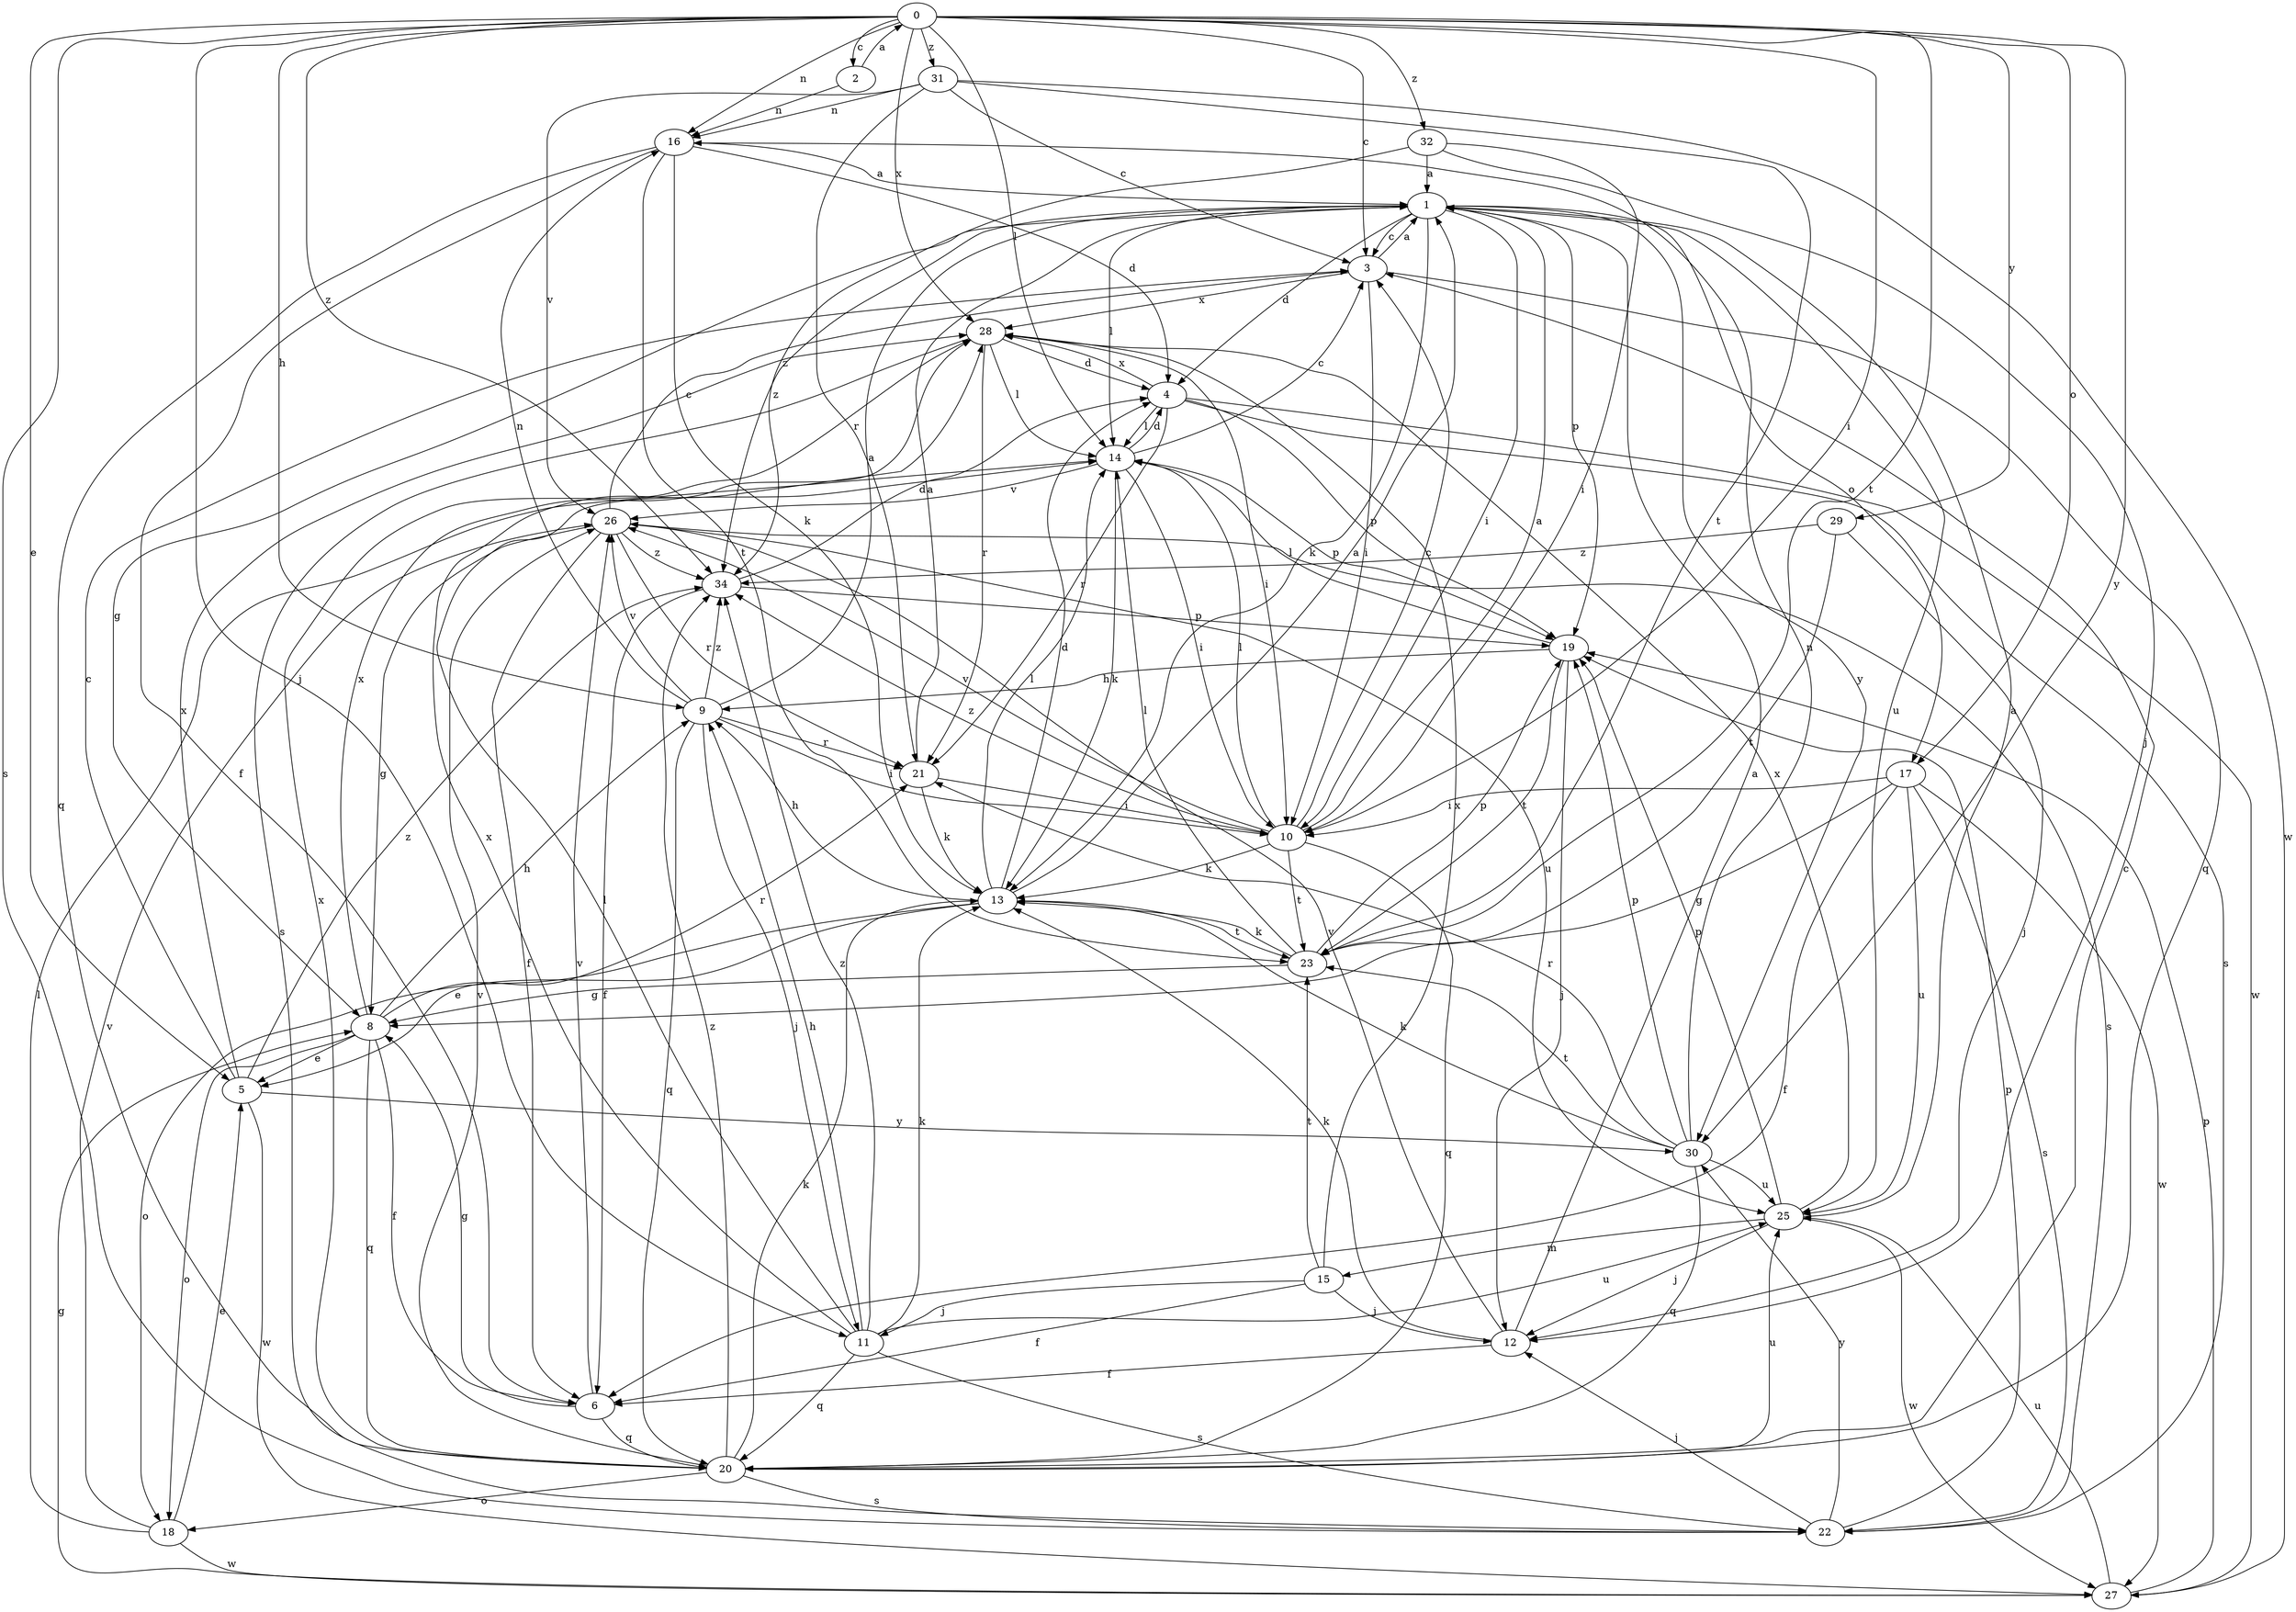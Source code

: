 strict digraph  {
0;
1;
2;
3;
4;
5;
6;
8;
9;
10;
11;
12;
13;
14;
15;
16;
17;
18;
19;
20;
21;
22;
23;
25;
26;
27;
28;
29;
30;
31;
32;
34;
0 -> 2  [label=c];
0 -> 3  [label=c];
0 -> 5  [label=e];
0 -> 9  [label=h];
0 -> 10  [label=i];
0 -> 11  [label=j];
0 -> 14  [label=l];
0 -> 16  [label=n];
0 -> 17  [label=o];
0 -> 22  [label=s];
0 -> 23  [label=t];
0 -> 28  [label=x];
0 -> 29  [label=y];
0 -> 30  [label=y];
0 -> 31  [label=z];
0 -> 32  [label=z];
0 -> 34  [label=z];
1 -> 3  [label=c];
1 -> 4  [label=d];
1 -> 8  [label=g];
1 -> 10  [label=i];
1 -> 13  [label=k];
1 -> 14  [label=l];
1 -> 17  [label=o];
1 -> 19  [label=p];
1 -> 25  [label=u];
1 -> 30  [label=y];
1 -> 34  [label=z];
2 -> 0  [label=a];
2 -> 16  [label=n];
3 -> 1  [label=a];
3 -> 10  [label=i];
3 -> 20  [label=q];
3 -> 28  [label=x];
4 -> 14  [label=l];
4 -> 19  [label=p];
4 -> 21  [label=r];
4 -> 22  [label=s];
4 -> 27  [label=w];
4 -> 28  [label=x];
5 -> 3  [label=c];
5 -> 27  [label=w];
5 -> 28  [label=x];
5 -> 30  [label=y];
5 -> 34  [label=z];
6 -> 8  [label=g];
6 -> 20  [label=q];
6 -> 26  [label=v];
8 -> 5  [label=e];
8 -> 6  [label=f];
8 -> 9  [label=h];
8 -> 18  [label=o];
8 -> 20  [label=q];
8 -> 21  [label=r];
8 -> 28  [label=x];
9 -> 1  [label=a];
9 -> 10  [label=i];
9 -> 11  [label=j];
9 -> 16  [label=n];
9 -> 20  [label=q];
9 -> 21  [label=r];
9 -> 26  [label=v];
9 -> 34  [label=z];
10 -> 1  [label=a];
10 -> 3  [label=c];
10 -> 13  [label=k];
10 -> 14  [label=l];
10 -> 20  [label=q];
10 -> 23  [label=t];
10 -> 26  [label=v];
10 -> 34  [label=z];
11 -> 9  [label=h];
11 -> 13  [label=k];
11 -> 14  [label=l];
11 -> 20  [label=q];
11 -> 22  [label=s];
11 -> 25  [label=u];
11 -> 28  [label=x];
11 -> 34  [label=z];
12 -> 1  [label=a];
12 -> 6  [label=f];
12 -> 13  [label=k];
12 -> 26  [label=v];
13 -> 1  [label=a];
13 -> 4  [label=d];
13 -> 5  [label=e];
13 -> 9  [label=h];
13 -> 14  [label=l];
13 -> 18  [label=o];
13 -> 23  [label=t];
14 -> 3  [label=c];
14 -> 4  [label=d];
14 -> 10  [label=i];
14 -> 13  [label=k];
14 -> 19  [label=p];
14 -> 26  [label=v];
15 -> 6  [label=f];
15 -> 11  [label=j];
15 -> 12  [label=j];
15 -> 23  [label=t];
15 -> 28  [label=x];
16 -> 1  [label=a];
16 -> 4  [label=d];
16 -> 6  [label=f];
16 -> 13  [label=k];
16 -> 20  [label=q];
16 -> 23  [label=t];
17 -> 6  [label=f];
17 -> 8  [label=g];
17 -> 10  [label=i];
17 -> 22  [label=s];
17 -> 25  [label=u];
17 -> 27  [label=w];
18 -> 5  [label=e];
18 -> 14  [label=l];
18 -> 26  [label=v];
18 -> 27  [label=w];
19 -> 9  [label=h];
19 -> 12  [label=j];
19 -> 14  [label=l];
19 -> 23  [label=t];
20 -> 3  [label=c];
20 -> 13  [label=k];
20 -> 18  [label=o];
20 -> 22  [label=s];
20 -> 25  [label=u];
20 -> 26  [label=v];
20 -> 28  [label=x];
20 -> 34  [label=z];
21 -> 1  [label=a];
21 -> 10  [label=i];
21 -> 13  [label=k];
22 -> 12  [label=j];
22 -> 19  [label=p];
22 -> 30  [label=y];
23 -> 8  [label=g];
23 -> 13  [label=k];
23 -> 14  [label=l];
23 -> 19  [label=p];
25 -> 1  [label=a];
25 -> 12  [label=j];
25 -> 15  [label=m];
25 -> 19  [label=p];
25 -> 27  [label=w];
25 -> 28  [label=x];
26 -> 3  [label=c];
26 -> 6  [label=f];
26 -> 8  [label=g];
26 -> 21  [label=r];
26 -> 22  [label=s];
26 -> 25  [label=u];
26 -> 34  [label=z];
27 -> 8  [label=g];
27 -> 19  [label=p];
27 -> 25  [label=u];
28 -> 4  [label=d];
28 -> 10  [label=i];
28 -> 14  [label=l];
28 -> 21  [label=r];
28 -> 22  [label=s];
29 -> 12  [label=j];
29 -> 23  [label=t];
29 -> 34  [label=z];
30 -> 13  [label=k];
30 -> 16  [label=n];
30 -> 19  [label=p];
30 -> 20  [label=q];
30 -> 21  [label=r];
30 -> 23  [label=t];
30 -> 25  [label=u];
31 -> 3  [label=c];
31 -> 16  [label=n];
31 -> 21  [label=r];
31 -> 23  [label=t];
31 -> 26  [label=v];
31 -> 27  [label=w];
32 -> 1  [label=a];
32 -> 10  [label=i];
32 -> 12  [label=j];
32 -> 34  [label=z];
34 -> 4  [label=d];
34 -> 6  [label=f];
34 -> 19  [label=p];
}
